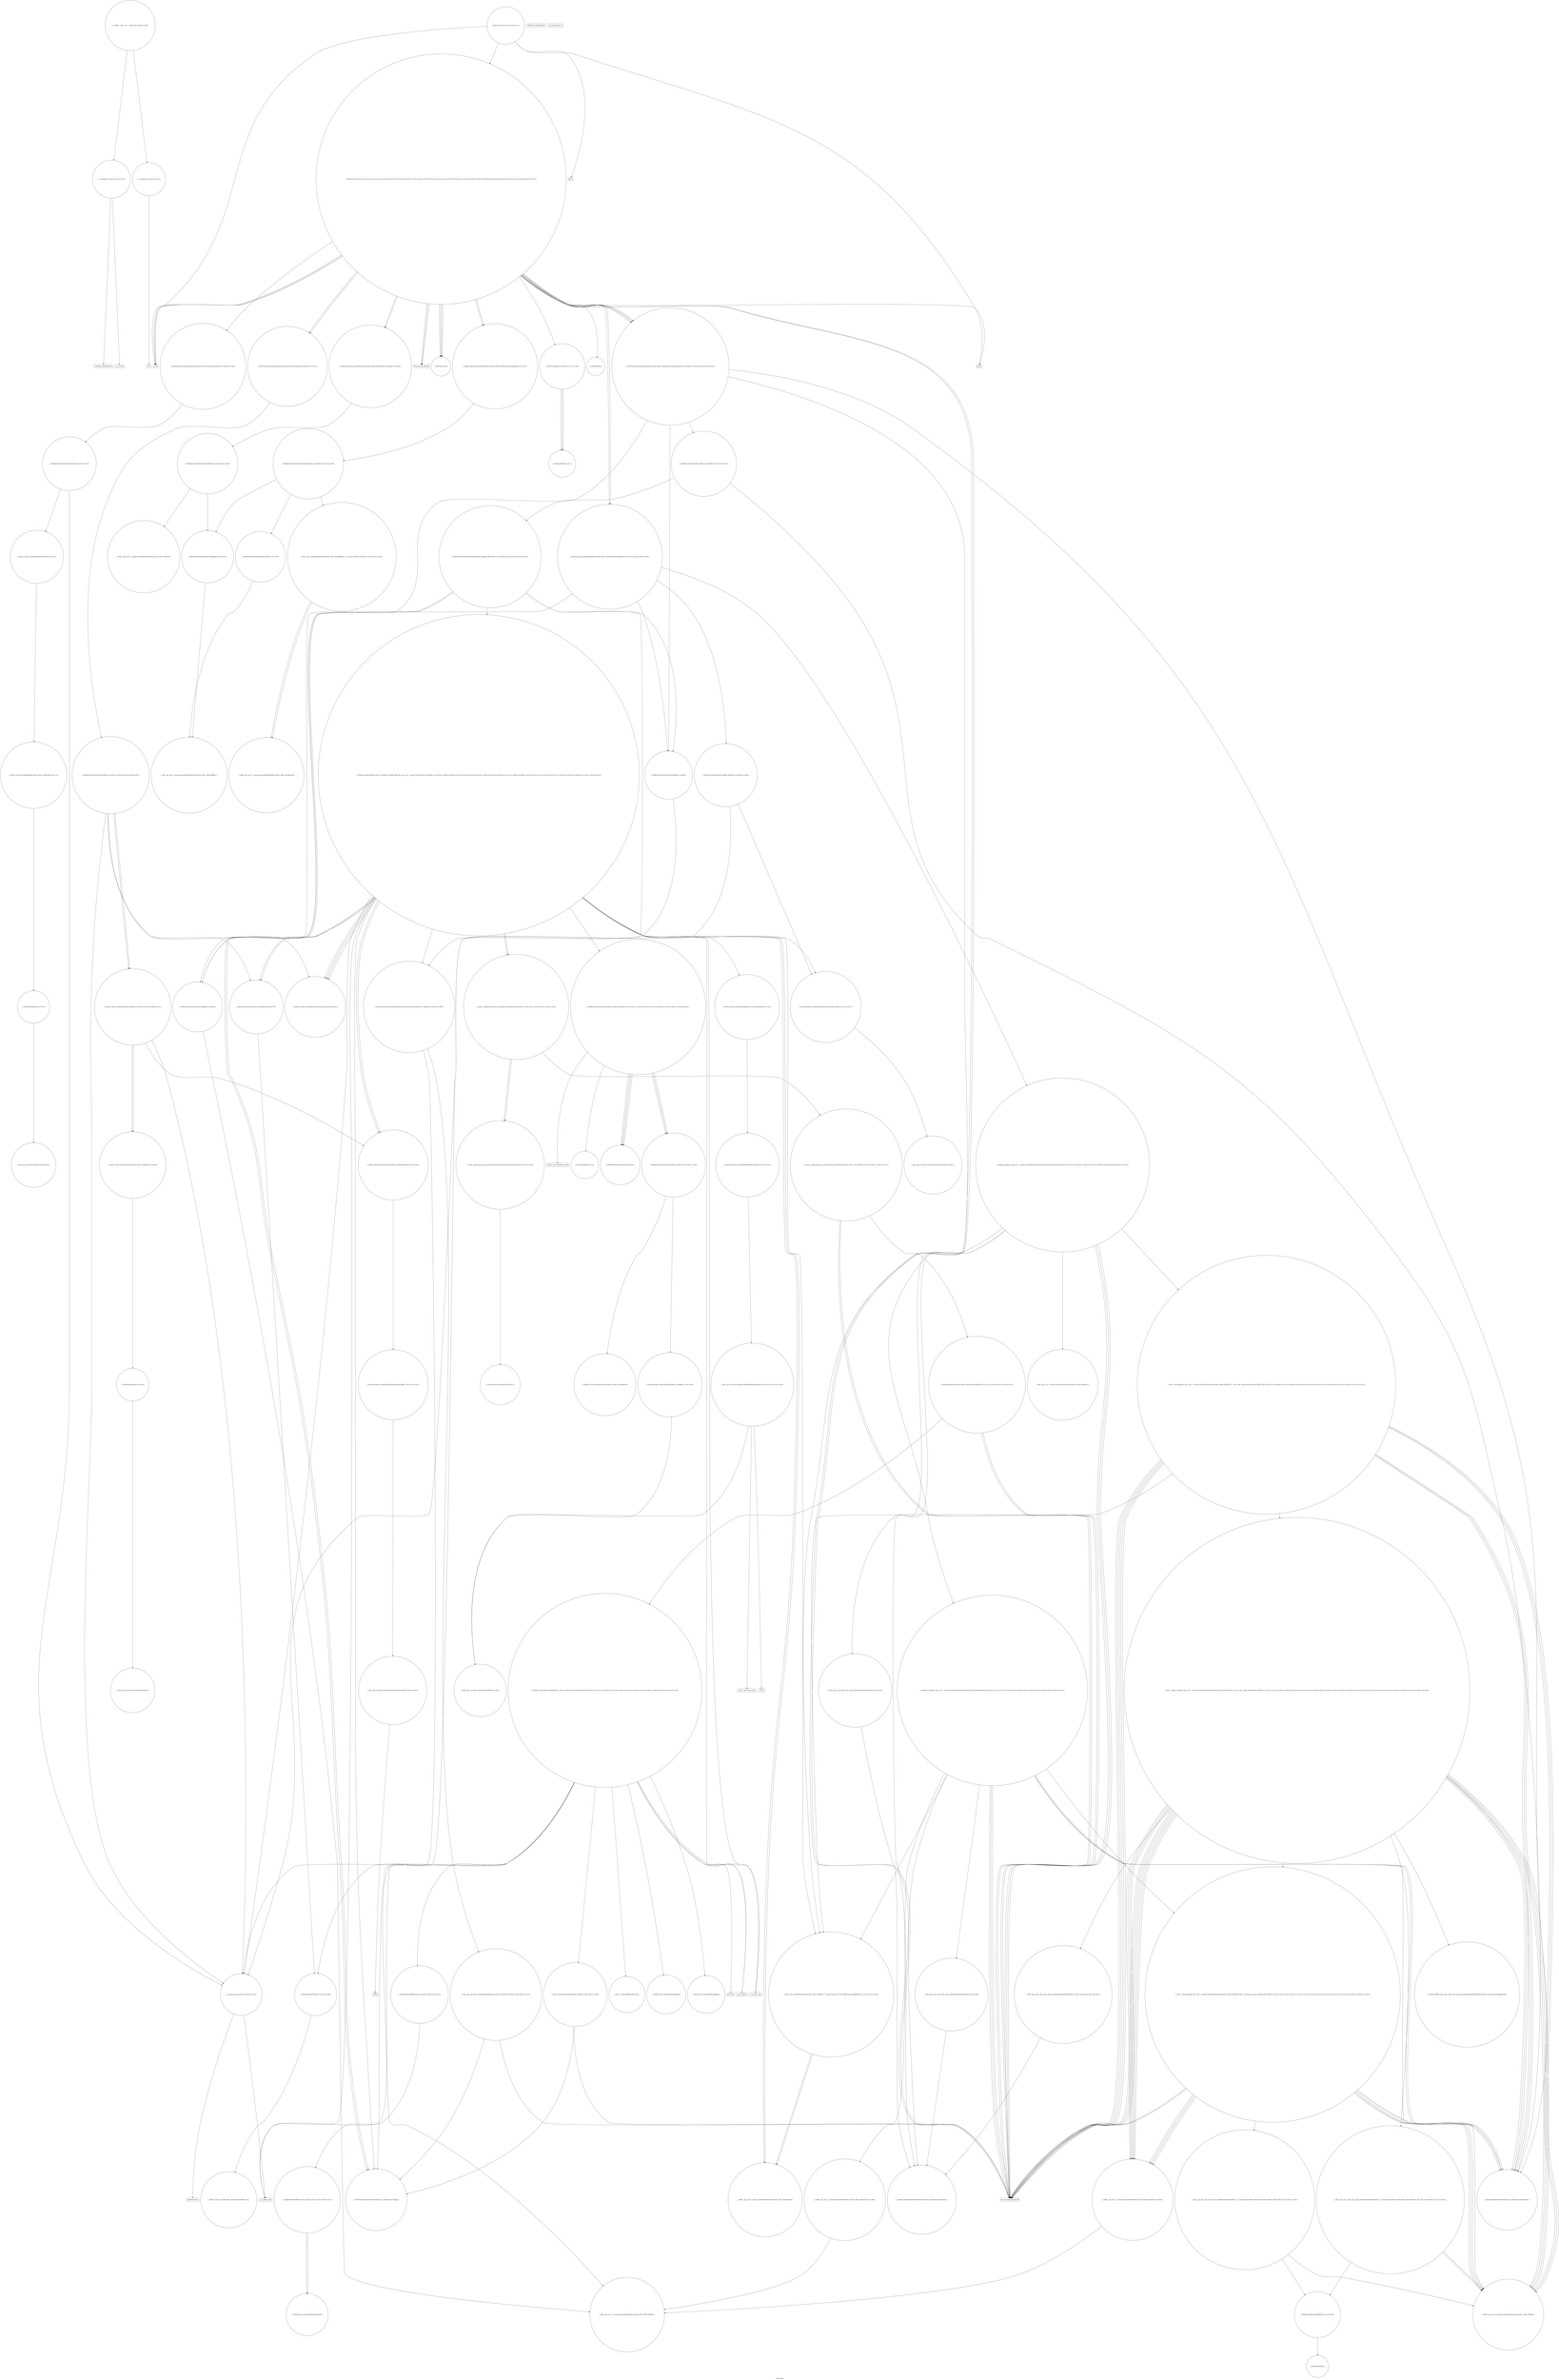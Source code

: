 digraph "Call Graph" {
	label="Call Graph";

	Node0x563e91c72c70 [shape=record,shape=circle,label="{__cxx_global_var_init|{<s0>1|<s1>2}}"];
	Node0x563e91c72c70:s0 -> Node0x563e91c72cf0[color=black];
	Node0x563e91c72c70:s1 -> Node0x563e91f3ff70[color=black];
	Node0x563e91f43b10 [shape=record,shape=circle,label="{_ZNK9__gnu_cxx17__normal_iteratorIP5StateSt6vectorIS1_SaIS1_EEEmiEl|{<s0>169}}"];
	Node0x563e91f43b10:s0 -> Node0x563e91f43c90[color=black];
	Node0x563e91f40170 [shape=record,shape=Mrecord,label="{scanf}"];
	Node0x563e91f41670 [shape=record,shape=circle,label="{_ZNK5StateltERKS_}"];
	Node0x563e91f404f0 [shape=record,shape=Mrecord,label="{llvm.memset.p0i8.i64}"];
	Node0x563e91f419f0 [shape=record,shape=circle,label="{_ZNKSt6vectorI5StateSaIS0_EE5frontEv|{<s0>193|<s1>194}}"];
	Node0x563e91f419f0:s0 -> Node0x563e91f417f0[color=black];
	Node0x563e91f419f0:s1 -> Node0x563e91f41a70[color=black];
	Node0x563e91f40870 [shape=record,shape=Mrecord,label="{llvm.memcpy.p0i8.p0i8.i64}"];
	Node0x563e91f41d70 [shape=record,shape=circle,label="{_ZSt13__adjust_heapIN9__gnu_cxx17__normal_iteratorIP5StateSt6vectorIS2_SaIS2_EEEElS2_NS0_5__ops15_Iter_comp_iterISt4lessIS2_EEEEvT_T0_SE_T1_T2_|{<s0>219|<s1>220|<s2>221|<s3>222|<s4>223|<s5>224|<s6>225|<s7>226|<s8>227|<s9>228|<s10>229|<s11>230|<s12>231|<s13>232|<s14>233|<s15>234|<s16>235|<s17>236|<s18>237|<s19>238|<s20>239}}"];
	Node0x563e91f41d70:s0 -> Node0x563e91f43d90[color=black];
	Node0x563e91f41d70:s1 -> Node0x563e91f43d90[color=black];
	Node0x563e91f41d70:s2 -> Node0x563e91f41df0[color=black];
	Node0x563e91f41d70:s3 -> Node0x563e91f43d90[color=black];
	Node0x563e91f41d70:s4 -> Node0x563e91f43b90[color=black];
	Node0x563e91f41d70:s5 -> Node0x563e91f414f0[color=black];
	Node0x563e91f41d70:s6 -> Node0x563e91f43d90[color=black];
	Node0x563e91f41d70:s7 -> Node0x563e91f43b90[color=black];
	Node0x563e91f41d70:s8 -> Node0x563e91f40870[color=black];
	Node0x563e91f41d70:s9 -> Node0x563e91f43d90[color=black];
	Node0x563e91f41d70:s10 -> Node0x563e91f43b90[color=black];
	Node0x563e91f41d70:s11 -> Node0x563e91f414f0[color=black];
	Node0x563e91f41d70:s12 -> Node0x563e91f43d90[color=black];
	Node0x563e91f41d70:s13 -> Node0x563e91f43b90[color=black];
	Node0x563e91f41d70:s14 -> Node0x563e91f40870[color=black];
	Node0x563e91f41d70:s15 -> Node0x563e91f41e70[color=black];
	Node0x563e91f41d70:s16 -> Node0x563e91f41ef0[color=black];
	Node0x563e91f41d70:s17 -> Node0x563e91f40870[color=black];
	Node0x563e91f41d70:s18 -> Node0x563e91f414f0[color=black];
	Node0x563e91f41d70:s19 -> Node0x563e91f40870[color=black];
	Node0x563e91f41d70:s20 -> Node0x563e91f43c10[color=black];
	Node0x563e91f40bf0 [shape=record,shape=circle,label="{__clang_call_terminate|{<s0>62|<s1>63}}"];
	Node0x563e91f40bf0:s0 -> Node0x563e91f40c70[color=black];
	Node0x563e91f40bf0:s1 -> Node0x563e91f40cf0[color=black];
	Node0x563e91f40f70 [shape=record,shape=circle,label="{_ZNSt16allocator_traitsISaI5StateEE10deallocateERS1_PS0_m|{<s0>67}}"];
	Node0x563e91f40f70:s0 -> Node0x563e91f40ff0[color=black];
	Node0x563e91f412f0 [shape=record,shape=circle,label="{_ZNSt12_Vector_baseI5StateSaIS0_EE12_Vector_implC2Ev|{<s0>73}}"];
	Node0x563e91f412f0:s0 -> Node0x563e91f41370[color=black];
	Node0x563e91f42690 [shape=record,shape=circle,label="{_ZNSt6vectorI5StateSaIS0_EE3endEv|{<s0>89}}"];
	Node0x563e91f42690:s0 -> Node0x563e91f43c90[color=black];
	Node0x563e91f42a10 [shape=record,shape=circle,label="{_ZN9__gnu_cxxmiIP5StateSt6vectorIS1_SaIS1_EEEENS_17__normal_iteratorIT_T0_E15difference_typeERKS9_SC_|{<s0>131|<s1>132}}"];
	Node0x563e91f42a10:s0 -> Node0x563e91f42b90[color=black];
	Node0x563e91f42a10:s1 -> Node0x563e91f42b90[color=black];
	Node0x563e91f42d90 [shape=record,shape=circle,label="{_ZNKSt6vectorI5StateSaIS0_EE8max_sizeEv|{<s0>138|<s1>139}}"];
	Node0x563e91f42d90:s0 -> Node0x563e91f43010[color=black];
	Node0x563e91f42d90:s1 -> Node0x563e91f42f90[color=black];
	Node0x563e91f43110 [shape=record,shape=circle,label="{_ZNSt16allocator_traitsISaI5StateEE8allocateERS1_m|{<s0>141}}"];
	Node0x563e91f43110:s0 -> Node0x563e91f43190[color=black];
	Node0x563e91f43490 [shape=record,shape=circle,label="{_ZNSt20__uninitialized_copyILb0EE13__uninit_copyISt13move_iteratorIP5StateES4_EET0_T_S7_S6_|{<s0>152|<s1>153|<s2>154|<s3>155|<s4>156|<s5>157|<s6>158|<s7>159|<s8>160|<s9>161|<s10>162}}"];
	Node0x563e91f43490:s0 -> Node0x563e91f43510[color=black];
	Node0x563e91f43490:s1 -> Node0x563e91f43610[color=black];
	Node0x563e91f43490:s2 -> Node0x563e91f43690[color=black];
	Node0x563e91f43490:s3 -> Node0x563e91f43590[color=black];
	Node0x563e91f43490:s4 -> Node0x563e91f43710[color=black];
	Node0x563e91f43490:s5 -> Node0x563e91f40c70[color=black];
	Node0x563e91f43490:s6 -> Node0x563e91f40d70[color=black];
	Node0x563e91f43490:s7 -> Node0x563e91f42c90[color=black];
	Node0x563e91f43490:s8 -> Node0x563e91f42d10[color=black];
	Node0x563e91f43490:s9 -> Node0x563e91f43790[color=black];
	Node0x563e91f43490:s10 -> Node0x563e91f40bf0[color=black];
	Node0x563e91f43810 [shape=record,shape=circle,label="{_ZSteqIP5StateEbRKSt13move_iteratorIT_ES6_|{<s0>166|<s1>167}}"];
	Node0x563e91f43810:s0 -> Node0x563e91f43890[color=black];
	Node0x563e91f43810:s1 -> Node0x563e91f43890[color=black];
	Node0x563e91c72cf0 [shape=record,shape=Mrecord,label="{_ZNSt8ios_base4InitC1Ev}"];
	Node0x563e91f43b90 [shape=record,shape=circle,label="{_ZNK9__gnu_cxx17__normal_iteratorIP5StateSt6vectorIS1_SaIS1_EEEdeEv}"];
	Node0x563e91f401f0 [shape=record,shape=Mrecord,label="{fgets}"];
	Node0x563e91f416f0 [shape=record,shape=circle,label="{_ZNKSt6vectorI5StateSaIS0_EE5emptyEv|{<s0>186|<s1>187|<s2>188}}"];
	Node0x563e91f416f0:s0 -> Node0x563e91f417f0[color=black];
	Node0x563e91f416f0:s1 -> Node0x563e91f41870[color=black];
	Node0x563e91f416f0:s2 -> Node0x563e91f41770[color=black];
	Node0x563e91f40570 [shape=record,shape=circle,label="{_ZNSt14priority_queueI5StateSt6vectorIS0_SaIS0_EESt4lessIS0_EEC2IS3_vEEv|{<s0>39}}"];
	Node0x563e91f40570:s0 -> Node0x563e91f411f0[color=black];
	Node0x563e91f41a70 [shape=record,shape=circle,label="{_ZNK9__gnu_cxx17__normal_iteratorIPK5StateSt6vectorIS1_SaIS1_EEEdeEv}"];
	Node0x563e91f408f0 [shape=record,shape=circle,label="{_ZNSt14priority_queueI5StateSt6vectorIS0_SaIS0_EESt4lessIS0_EE3popEv|{<s0>47|<s1>48|<s2>49|<s3>50}}"];
	Node0x563e91f408f0:s0 -> Node0x563e91f42610[color=black];
	Node0x563e91f408f0:s1 -> Node0x563e91f42690[color=black];
	Node0x563e91f408f0:s2 -> Node0x563e91f41af0[color=black];
	Node0x563e91f408f0:s3 -> Node0x563e91f41b70[color=black];
	Node0x563e91f41df0 [shape=record,shape=circle,label="{_ZN9__gnu_cxx5__ops15_Iter_comp_iterISt4lessI5StateEEclINS_17__normal_iteratorIPS3_St6vectorIS3_SaIS3_EEEESC_EEbT_T0_|{<s0>240|<s1>241|<s2>242}}"];
	Node0x563e91f41df0:s0 -> Node0x563e91f43b90[color=black];
	Node0x563e91f41df0:s1 -> Node0x563e91f43b90[color=black];
	Node0x563e91f41df0:s2 -> Node0x563e91f415f0[color=black];
	Node0x563e91f40c70 [shape=record,shape=Mrecord,label="{__cxa_begin_catch}"];
	Node0x563e91f40ff0 [shape=record,shape=circle,label="{_ZN9__gnu_cxx13new_allocatorI5StateE10deallocateEPS1_m|{<s0>68}}"];
	Node0x563e91f40ff0:s0 -> Node0x563e91f41070[color=black];
	Node0x563e91f41370 [shape=record,shape=circle,label="{_ZNSaI5StateEC2Ev|{<s0>74}}"];
	Node0x563e91f41370:s0 -> Node0x563e91f413f0[color=black];
	Node0x563e91f42710 [shape=record,shape=circle,label="{_ZNSt6vectorI5StateSaIS0_EE12emplace_backIJS0_EEEvDpOT_|{<s0>90|<s1>91|<s2>92|<s3>93|<s4>94}}"];
	Node0x563e91f42710:s0 -> Node0x563e91f42810[color=black];
	Node0x563e91f42710:s1 -> Node0x563e91f42790[color=black];
	Node0x563e91f42710:s2 -> Node0x563e91f42690[color=black];
	Node0x563e91f42710:s3 -> Node0x563e91f42810[color=black];
	Node0x563e91f42710:s4 -> Node0x563e91f42890[color=black];
	Node0x563e91f42a90 [shape=record,shape=circle,label="{_ZNSt12_Vector_baseI5StateSaIS0_EE11_M_allocateEm|{<s0>133}}"];
	Node0x563e91f42a90:s0 -> Node0x563e91f43110[color=black];
	Node0x563e91f42e10 [shape=record,shape=circle,label="{_ZNKSt6vectorI5StateSaIS0_EE4sizeEv}"];
	Node0x563e91f43190 [shape=record,shape=circle,label="{_ZN9__gnu_cxx13new_allocatorI5StateE8allocateEmPKv|{<s0>142|<s1>143|<s2>144}}"];
	Node0x563e91f43190:s0 -> Node0x563e91f43090[color=black];
	Node0x563e91f43190:s1 -> Node0x563e91f43210[color=black];
	Node0x563e91f43190:s2 -> Node0x563e91f43290[color=black];
	Node0x563e91f43510 [shape=record,shape=circle,label="{_ZStneIP5StateEbRKSt13move_iteratorIT_ES6_|{<s0>163}}"];
	Node0x563e91f43510:s0 -> Node0x563e91f43810[color=black];
	Node0x563e91f43890 [shape=record,shape=circle,label="{_ZNKSt13move_iteratorIP5StateE4baseEv}"];
	Node0x563e91f3fef0 [shape=record,shape=Mrecord,label="{_ZNSt8ios_base4InitD1Ev}"];
	Node0x563e91f43c10 [shape=record,shape=circle,label="{_ZSt11__push_heapIN9__gnu_cxx17__normal_iteratorIP5StateSt6vectorIS2_SaIS2_EEEElS2_NS0_5__ops14_Iter_comp_valISt4lessIS2_EEEEvT_T0_SE_T1_RT2_|{<s0>170|<s1>171|<s2>172|<s3>173|<s4>174|<s5>175|<s6>176|<s7>177|<s8>178|<s9>179|<s10>180|<s11>181}}"];
	Node0x563e91f43c10:s0 -> Node0x563e91f43d90[color=black];
	Node0x563e91f43c10:s1 -> Node0x563e91f43d10[color=black];
	Node0x563e91f43c10:s2 -> Node0x563e91f43d90[color=black];
	Node0x563e91f43c10:s3 -> Node0x563e91f43b90[color=black];
	Node0x563e91f43c10:s4 -> Node0x563e91f414f0[color=black];
	Node0x563e91f43c10:s5 -> Node0x563e91f43d90[color=black];
	Node0x563e91f43c10:s6 -> Node0x563e91f43b90[color=black];
	Node0x563e91f43c10:s7 -> Node0x563e91f40870[color=black];
	Node0x563e91f43c10:s8 -> Node0x563e91f414f0[color=black];
	Node0x563e91f43c10:s9 -> Node0x563e91f43d90[color=black];
	Node0x563e91f43c10:s10 -> Node0x563e91f43b90[color=black];
	Node0x563e91f43c10:s11 -> Node0x563e91f40870[color=black];
	Node0x563e91f40270 [shape=record,shape=Mrecord,label="{printf}"];
	Node0x563e91f41770 [shape=record,shape=circle,label="{_ZN9__gnu_cxxeqIPK5StateSt6vectorIS1_SaIS1_EEEEbRKNS_17__normal_iteratorIT_T0_EESC_|{<s0>189|<s1>190}}"];
	Node0x563e91f41770:s0 -> Node0x563e91f418f0[color=black];
	Node0x563e91f41770:s1 -> Node0x563e91f418f0[color=black];
	Node0x563e91f405f0 [shape=record,shape=circle,label="{_ZNSt14priority_queueI5StateSt6vectorIS0_SaIS0_EESt4lessIS0_EE4pushEOS0_|{<s0>40|<s1>41|<s2>42|<s3>43|<s4>44}}"];
	Node0x563e91f405f0:s0 -> Node0x563e91f414f0[color=black];
	Node0x563e91f405f0:s1 -> Node0x563e91f41470[color=black];
	Node0x563e91f405f0:s2 -> Node0x563e91f42610[color=black];
	Node0x563e91f405f0:s3 -> Node0x563e91f42690[color=black];
	Node0x563e91f405f0:s4 -> Node0x563e91f41570[color=black];
	Node0x563e91f41af0 [shape=record,shape=circle,label="{_ZSt8pop_heapIN9__gnu_cxx17__normal_iteratorIP5StateSt6vectorIS2_SaIS2_EEEESt4lessIS2_EEvT_SA_T0_|{<s0>195|<s1>196|<s2>197|<s3>198|<s4>199|<s5>200|<s6>201|<s7>202}}"];
	Node0x563e91f41af0:s0 -> Node0x563e91f42a10[color=black];
	Node0x563e91f41af0:s1 -> Node0x563e91f43a10[color=black];
	Node0x563e91f41af0:s2 -> Node0x563e91f41bf0[color=black];
	Node0x563e91f41af0:s3 -> Node0x563e91f41c70[color=black];
	Node0x563e91f41af0:s4 -> Node0x563e91f40870[color=black];
	Node0x563e91f41af0:s5 -> Node0x563e91f40870[color=black];
	Node0x563e91f41af0:s6 -> Node0x563e91f40870[color=black];
	Node0x563e91f41af0:s7 -> Node0x563e91f41cf0[color=black];
	Node0x563e91f40970 [shape=record,shape=circle,label="{_ZNSt14priority_queueI5StateSt6vectorIS0_SaIS0_EESt4lessIS0_EED2Ev|{<s0>51}}"];
	Node0x563e91f40970:s0 -> Node0x563e91f409f0[color=black];
	Node0x563e91f41e70 [shape=record,shape=circle,label="{_ZSt4moveIRN9__gnu_cxx5__ops15_Iter_comp_iterISt4lessI5StateEEEEONSt16remove_referenceIT_E4typeEOS9_}"];
	Node0x563e91f40cf0 [shape=record,shape=Mrecord,label="{_ZSt9terminatev}"];
	Node0x563e91f41070 [shape=record,shape=Mrecord,label="{_ZdlPv}"];
	Node0x563e91f413f0 [shape=record,shape=circle,label="{_ZN9__gnu_cxx13new_allocatorI5StateEC2Ev}"];
	Node0x563e91f42790 [shape=record,shape=circle,label="{_ZNSt16allocator_traitsISaI5StateEE9constructIS0_JS0_EEEvRS1_PT_DpOT0_|{<s0>95|<s1>96}}"];
	Node0x563e91f42790:s0 -> Node0x563e91f42810[color=black];
	Node0x563e91f42790:s1 -> Node0x563e91f42910[color=black];
	Node0x563e91f42b10 [shape=record,shape=circle,label="{_ZSt34__uninitialized_move_if_noexcept_aIP5StateS1_SaIS0_EET0_T_S4_S3_RT1_|{<s0>134|<s1>135|<s2>136}}"];
	Node0x563e91f42b10:s0 -> Node0x563e91f43390[color=black];
	Node0x563e91f42b10:s1 -> Node0x563e91f43390[color=black];
	Node0x563e91f42b10:s2 -> Node0x563e91f43310[color=black];
	Node0x563e91f42e90 [shape=record,shape=Mrecord,label="{_ZSt20__throw_length_errorPKc}"];
	Node0x563e91f43210 [shape=record,shape=Mrecord,label="{_ZSt17__throw_bad_allocv}"];
	Node0x563e91f43590 [shape=record,shape=circle,label="{_ZSt10_ConstructI5StateJS0_EEvPT_DpOT0_|{<s0>164|<s1>165}}"];
	Node0x563e91f43590:s0 -> Node0x563e91f42810[color=black];
	Node0x563e91f43590:s1 -> Node0x563e91f40870[color=black];
	Node0x563e91f43910 [shape=record,shape=circle,label="{_ZNSt13move_iteratorIP5StateEC2ES1_}"];
	Node0x563e91f3ff70 [shape=record,shape=Mrecord,label="{__cxa_atexit}"];
	Node0x563e91f43c90 [shape=record,shape=circle,label="{_ZN9__gnu_cxx17__normal_iteratorIP5StateSt6vectorIS1_SaIS1_EEEC2ERKS2_}"];
	Node0x563e91f402f0 [shape=record,shape=circle,label="{_Z5solvev|{<s0>8|<s1>9|<s2>10|<s3>11|<s4>12|<s5>13|<s6>14|<s7>15|<s8>16|<s9>17|<s10>18|<s11>19|<s12>20|<s13>21|<s14>22|<s15>23|<s16>24|<s17>25|<s18>26|<s19>27|<s20>28|<s21>29|<s22>30|<s23>31|<s24>32|<s25>33|<s26>34|<s27>35}}"];
	Node0x563e91f402f0:s0 -> Node0x563e91f404f0[color=black];
	Node0x563e91f402f0:s1 -> Node0x563e91f404f0[color=black];
	Node0x563e91f402f0:s2 -> Node0x563e91f40170[color=black];
	Node0x563e91f402f0:s3 -> Node0x563e91f40170[color=black];
	Node0x563e91f402f0:s4 -> Node0x563e91f40170[color=black];
	Node0x563e91f402f0:s5 -> Node0x563e91f40570[color=black];
	Node0x563e91f402f0:s6 -> Node0x563e91f40670[color=black];
	Node0x563e91f402f0:s7 -> Node0x563e91f405f0[color=black];
	Node0x563e91f402f0:s8 -> Node0x563e91f40770[color=black];
	Node0x563e91f402f0:s9 -> Node0x563e91f407f0[color=black];
	Node0x563e91f402f0:s10 -> Node0x563e91f40870[color=black];
	Node0x563e91f402f0:s11 -> Node0x563e91f408f0[color=black];
	Node0x563e91f402f0:s12 -> Node0x563e91f40970[color=black];
	Node0x563e91f402f0:s13 -> Node0x563e91f40370[color=black];
	Node0x563e91f402f0:s14 -> Node0x563e91f40670[color=black];
	Node0x563e91f402f0:s15 -> Node0x563e91f405f0[color=black];
	Node0x563e91f402f0:s16 -> Node0x563e91f40670[color=black];
	Node0x563e91f402f0:s17 -> Node0x563e91f405f0[color=black];
	Node0x563e91f402f0:s18 -> Node0x563e91f404f0[color=black];
	Node0x563e91f402f0:s19 -> Node0x563e91f40770[color=black];
	Node0x563e91f402f0:s20 -> Node0x563e91f407f0[color=black];
	Node0x563e91f402f0:s21 -> Node0x563e91f40870[color=black];
	Node0x563e91f402f0:s22 -> Node0x563e91f408f0[color=black];
	Node0x563e91f402f0:s23 -> Node0x563e91f403f0[color=black];
	Node0x563e91f402f0:s24 -> Node0x563e91f40670[color=black];
	Node0x563e91f402f0:s25 -> Node0x563e91f405f0[color=black];
	Node0x563e91f402f0:s26 -> Node0x563e91f40270[color=black];
	Node0x563e91f402f0:s27 -> Node0x563e91f40970[color=black];
	Node0x563e91f417f0 [shape=record,shape=circle,label="{_ZNKSt6vectorI5StateSaIS0_EE5beginEv|{<s0>191}}"];
	Node0x563e91f417f0:s0 -> Node0x563e91f41970[color=black];
	Node0x563e91f40670 [shape=record,shape=circle,label="{_ZN5StateC2Eiix}"];
	Node0x563e91f41b70 [shape=record,shape=circle,label="{_ZNSt6vectorI5StateSaIS0_EE8pop_backEv|{<s0>203|<s1>204}}"];
	Node0x563e91f41b70:s0 -> Node0x563e91f42c10[color=black];
	Node0x563e91f41b70:s1 -> Node0x563e91f40bf0[color=black];
	Node0x563e91f409f0 [shape=record,shape=circle,label="{_ZNSt6vectorI5StateSaIS0_EED2Ev|{<s0>52|<s1>53|<s2>54|<s3>55|<s4>56}}"];
	Node0x563e91f409f0:s0 -> Node0x563e91f40af0[color=black];
	Node0x563e91f409f0:s1 -> Node0x563e91f40a70[color=black];
	Node0x563e91f409f0:s2 -> Node0x563e91f40b70[color=black];
	Node0x563e91f409f0:s3 -> Node0x563e91f40b70[color=black];
	Node0x563e91f409f0:s4 -> Node0x563e91f40bf0[color=black];
	Node0x563e91f41ef0 [shape=record,shape=circle,label="{_ZN9__gnu_cxx5__ops14_Iter_comp_valISt4lessI5StateEEC2EONS0_15_Iter_comp_iterIS4_EE|{<s0>243}}"];
	Node0x563e91f41ef0:s0 -> Node0x563e91f43a10[color=black];
	Node0x563e91f40d70 [shape=record,shape=circle,label="{_ZSt8_DestroyIP5StateEvT_S2_|{<s0>64}}"];
	Node0x563e91f40d70:s0 -> Node0x563e91f40df0[color=black];
	Node0x563e91f410f0 [shape=record,shape=circle,label="{_ZNSaI5StateED2Ev|{<s0>69}}"];
	Node0x563e91f410f0:s0 -> Node0x563e91f41170[color=black];
	Node0x563e91f41470 [shape=record,shape=circle,label="{_ZNSt6vectorI5StateSaIS0_EE9push_backEOS0_|{<s0>75|<s1>76}}"];
	Node0x563e91f41470:s0 -> Node0x563e91f414f0[color=black];
	Node0x563e91f41470:s1 -> Node0x563e91f42710[color=black];
	Node0x563e91f42810 [shape=record,shape=circle,label="{_ZSt7forwardI5StateEOT_RNSt16remove_referenceIS1_E4typeE}"];
	Node0x563e91f42b90 [shape=record,shape=circle,label="{_ZNK9__gnu_cxx17__normal_iteratorIP5StateSt6vectorIS1_SaIS1_EEE4baseEv}"];
	Node0x563e91f42f10 [shape=record,shape=circle,label="{_ZSt3maxImERKT_S2_S2_}"];
	Node0x563e91f43290 [shape=record,shape=Mrecord,label="{_Znwm}"];
	Node0x563e91f43610 [shape=record,shape=circle,label="{_ZSt11__addressofI5StateEPT_RS1_}"];
	Node0x563e91f43990 [shape=record,shape=circle,label="{_ZN9__gnu_cxx13new_allocatorI5StateE7destroyIS1_EEvPT_}"];
	Node0x563e91f3fff0 [shape=record,shape=circle,label="{__cxx_global_var_init.1|{<s0>3}}"];
	Node0x563e91f3fff0:s0 -> Node0x563e91f40070[color=black];
	Node0x563e91f43d10 [shape=record,shape=circle,label="{_ZN9__gnu_cxx5__ops14_Iter_comp_valISt4lessI5StateEEclINS_17__normal_iteratorIPS3_St6vectorIS3_SaIS3_EEEES3_EEbT_RT0_|{<s0>182|<s1>183}}"];
	Node0x563e91f43d10:s0 -> Node0x563e91f43b90[color=black];
	Node0x563e91f43d10:s1 -> Node0x563e91f415f0[color=black];
	Node0x563e91f40370 [shape=record,shape=circle,label="{_Z8NeedWaitiiii}"];
	Node0x563e91f41870 [shape=record,shape=circle,label="{_ZNKSt6vectorI5StateSaIS0_EE3endEv|{<s0>192}}"];
	Node0x563e91f41870:s0 -> Node0x563e91f41970[color=black];
	Node0x563e91f406f0 [shape=record,shape=Mrecord,label="{__gxx_personality_v0}"];
	Node0x563e91f41bf0 [shape=record,shape=circle,label="{_ZN9__gnu_cxx5__ops15_Iter_comp_iterISt4lessI5StateEEC2ES4_|{<s0>205}}"];
	Node0x563e91f41bf0:s0 -> Node0x563e91f43a10[color=black];
	Node0x563e91f40a70 [shape=record,shape=circle,label="{_ZSt8_DestroyIP5StateS0_EvT_S2_RSaIT0_E|{<s0>57}}"];
	Node0x563e91f40a70:s0 -> Node0x563e91f40d70[color=black];
	Node0x563e91f41f70 [shape=record,shape=circle,label="{_GLOBAL__sub_I_cos_1_1.cpp|{<s0>244|<s1>245}}"];
	Node0x563e91f41f70:s0 -> Node0x563e91c72c70[color=black];
	Node0x563e91f41f70:s1 -> Node0x563e91f3fff0[color=black];
	Node0x563e91f40df0 [shape=record,shape=circle,label="{_ZNSt12_Destroy_auxILb1EE9__destroyIP5StateEEvT_S4_}"];
	Node0x563e91f41170 [shape=record,shape=circle,label="{_ZN9__gnu_cxx13new_allocatorI5StateED2Ev}"];
	Node0x563e91f414f0 [shape=record,shape=circle,label="{_ZSt4moveIR5StateEONSt16remove_referenceIT_E4typeEOS3_}"];
	Node0x563e91f42890 [shape=record,shape=circle,label="{_ZNSt6vectorI5StateSaIS0_EE17_M_realloc_insertIJS0_EEEvN9__gnu_cxx17__normal_iteratorIPS0_S2_EEDpOT_|{<s0>97|<s1>98|<s2>99|<s3>100|<s4>101|<s5>102|<s6>103|<s7>104|<s8>105|<s9>106|<s10>107|<s11>108|<s12>109|<s13>110|<s14>111|<s15>112|<s16>113|<s17>114|<s18>115|<s19>116|<s20>117|<s21>118|<s22>119}}"];
	Node0x563e91f42890:s0 -> Node0x563e91f42990[color=black];
	Node0x563e91f42890:s1 -> Node0x563e91f42610[color=black];
	Node0x563e91f42890:s2 -> Node0x563e91f42a10[color=black];
	Node0x563e91f42890:s3 -> Node0x563e91f42a90[color=black];
	Node0x563e91f42890:s4 -> Node0x563e91f42810[color=black];
	Node0x563e91f42890:s5 -> Node0x563e91f42790[color=black];
	Node0x563e91f42890:s6 -> Node0x563e91f42b90[color=black];
	Node0x563e91f42890:s7 -> Node0x563e91f40af0[color=black];
	Node0x563e91f42890:s8 -> Node0x563e91f42b10[color=black];
	Node0x563e91f42890:s9 -> Node0x563e91f42b90[color=black];
	Node0x563e91f42890:s10 -> Node0x563e91f40af0[color=black];
	Node0x563e91f42890:s11 -> Node0x563e91f42b10[color=black];
	Node0x563e91f42890:s12 -> Node0x563e91f40c70[color=black];
	Node0x563e91f42890:s13 -> Node0x563e91f42c10[color=black];
	Node0x563e91f42890:s14 -> Node0x563e91f42d10[color=black];
	Node0x563e91f42890:s15 -> Node0x563e91f40af0[color=black];
	Node0x563e91f42890:s16 -> Node0x563e91f40a70[color=black];
	Node0x563e91f42890:s17 -> Node0x563e91f40e70[color=black];
	Node0x563e91f42890:s18 -> Node0x563e91f42c90[color=black];
	Node0x563e91f42890:s19 -> Node0x563e91f40af0[color=black];
	Node0x563e91f42890:s20 -> Node0x563e91f40a70[color=black];
	Node0x563e91f42890:s21 -> Node0x563e91f40e70[color=black];
	Node0x563e91f42890:s22 -> Node0x563e91f40bf0[color=black];
	Node0x563e91f42c10 [shape=record,shape=circle,label="{_ZNSt16allocator_traitsISaI5StateEE7destroyIS0_EEvRS1_PT_|{<s0>137}}"];
	Node0x563e91f42c10:s0 -> Node0x563e91f43990[color=black];
	Node0x563e91f42f90 [shape=record,shape=circle,label="{_ZNSt16allocator_traitsISaI5StateEE8max_sizeERKS1_|{<s0>140}}"];
	Node0x563e91f42f90:s0 -> Node0x563e91f43090[color=black];
	Node0x563e91f43310 [shape=record,shape=circle,label="{_ZSt22__uninitialized_copy_aISt13move_iteratorIP5StateES2_S1_ET0_T_S5_S4_RSaIT1_E|{<s0>145|<s1>146|<s2>147}}"];
	Node0x563e91f43310:s0 -> Node0x563e91f40870[color=black];
	Node0x563e91f43310:s1 -> Node0x563e91f40870[color=black];
	Node0x563e91f43310:s2 -> Node0x563e91f43410[color=black];
	Node0x563e91f43690 [shape=record,shape=circle,label="{_ZNKSt13move_iteratorIP5StateEdeEv}"];
	Node0x563e91f43a10 [shape=record,shape=circle,label="{_ZSt4moveIRSt4lessI5StateEEONSt16remove_referenceIT_E4typeEOS5_}"];
	Node0x563e91f40070 [shape=record,shape=Mrecord,label="{acos}"];
	Node0x563e91f43d90 [shape=record,shape=circle,label="{_ZNK9__gnu_cxx17__normal_iteratorIP5StateSt6vectorIS1_SaIS1_EEEplEl|{<s0>184}}"];
	Node0x563e91f43d90:s0 -> Node0x563e91f43c90[color=black];
	Node0x563e91f403f0 [shape=record,shape=circle,label="{_Z8MoveTimeiiiix|{<s0>36|<s1>37|<s2>38}}"];
	Node0x563e91f403f0:s0 -> Node0x563e91f40470[color=black];
	Node0x563e91f403f0:s1 -> Node0x563e91f40470[color=black];
	Node0x563e91f403f0:s2 -> Node0x563e91f40470[color=black];
	Node0x563e91f418f0 [shape=record,shape=circle,label="{_ZNK9__gnu_cxx17__normal_iteratorIPK5StateSt6vectorIS1_SaIS1_EEE4baseEv}"];
	Node0x563e91f40770 [shape=record,shape=circle,label="{_ZNKSt14priority_queueI5StateSt6vectorIS0_SaIS0_EESt4lessIS0_EE5emptyEv|{<s0>45}}"];
	Node0x563e91f40770:s0 -> Node0x563e91f416f0[color=black];
	Node0x563e91f41c70 [shape=record,shape=circle,label="{_ZN9__gnu_cxx17__normal_iteratorIP5StateSt6vectorIS1_SaIS1_EEEmmEv}"];
	Node0x563e91f40af0 [shape=record,shape=circle,label="{_ZNSt12_Vector_baseI5StateSaIS0_EE19_M_get_Tp_allocatorEv}"];
	Node0x563e91f40e70 [shape=record,shape=circle,label="{_ZNSt12_Vector_baseI5StateSaIS0_EE13_M_deallocateEPS0_m|{<s0>65}}"];
	Node0x563e91f40e70:s0 -> Node0x563e91f40f70[color=black];
	Node0x563e91f411f0 [shape=record,shape=circle,label="{_ZNSt6vectorI5StateSaIS0_EEC2Ev|{<s0>70|<s1>71}}"];
	Node0x563e91f411f0:s0 -> Node0x563e91f41270[color=black];
	Node0x563e91f411f0:s1 -> Node0x563e91f40bf0[color=black];
	Node0x563e91f41570 [shape=record,shape=circle,label="{_ZSt9push_heapIN9__gnu_cxx17__normal_iteratorIP5StateSt6vectorIS2_SaIS2_EEEESt4lessIS2_EEvT_SA_T0_|{<s0>77|<s1>78|<s2>79|<s3>80|<s4>81|<s5>82|<s6>83|<s7>84|<s8>85|<s9>86|<s10>87}}"];
	Node0x563e91f41570:s0 -> Node0x563e91f43a10[color=black];
	Node0x563e91f41570:s1 -> Node0x563e91f43a90[color=black];
	Node0x563e91f41570:s2 -> Node0x563e91f43b10[color=black];
	Node0x563e91f41570:s3 -> Node0x563e91f43b90[color=black];
	Node0x563e91f41570:s4 -> Node0x563e91f414f0[color=black];
	Node0x563e91f41570:s5 -> Node0x563e91f40870[color=black];
	Node0x563e91f41570:s6 -> Node0x563e91f40870[color=black];
	Node0x563e91f41570:s7 -> Node0x563e91f42a10[color=black];
	Node0x563e91f41570:s8 -> Node0x563e91f414f0[color=black];
	Node0x563e91f41570:s9 -> Node0x563e91f40870[color=black];
	Node0x563e91f41570:s10 -> Node0x563e91f43c10[color=black];
	Node0x563e91f42910 [shape=record,shape=circle,label="{_ZN9__gnu_cxx13new_allocatorI5StateE9constructIS1_JS1_EEEvPT_DpOT0_|{<s0>120|<s1>121}}"];
	Node0x563e91f42910:s0 -> Node0x563e91f42810[color=black];
	Node0x563e91f42910:s1 -> Node0x563e91f40870[color=black];
	Node0x563e91f42c90 [shape=record,shape=Mrecord,label="{__cxa_rethrow}"];
	Node0x563e91f43010 [shape=record,shape=circle,label="{_ZNKSt12_Vector_baseI5StateSaIS0_EE19_M_get_Tp_allocatorEv}"];
	Node0x563e91f43390 [shape=record,shape=circle,label="{_ZSt32__make_move_if_noexcept_iteratorI5StateSt13move_iteratorIPS0_EET0_PT_|{<s0>148}}"];
	Node0x563e91f43390:s0 -> Node0x563e91f43910[color=black];
	Node0x563e91f43710 [shape=record,shape=circle,label="{_ZNSt13move_iteratorIP5StateEppEv}"];
	Node0x563e91f43a90 [shape=record,shape=circle,label="{_ZN9__gnu_cxx5__ops14_Iter_comp_valISt4lessI5StateEEC2ES4_|{<s0>168}}"];
	Node0x563e91f43a90:s0 -> Node0x563e91f43a10[color=black];
	Node0x563e91f400f0 [shape=record,shape=circle,label="{main|{<s0>4|<s1>5|<s2>6|<s3>7}}"];
	Node0x563e91f400f0:s0 -> Node0x563e91f40170[color=black];
	Node0x563e91f400f0:s1 -> Node0x563e91f401f0[color=black];
	Node0x563e91f400f0:s2 -> Node0x563e91f40270[color=black];
	Node0x563e91f400f0:s3 -> Node0x563e91f402f0[color=black];
	Node0x563e91f415f0 [shape=record,shape=circle,label="{_ZNKSt4lessI5StateEclERKS0_S3_|{<s0>185}}"];
	Node0x563e91f415f0:s0 -> Node0x563e91f41670[color=black];
	Node0x563e91f40470 [shape=record,shape=circle,label="{_ZSt3maxIxERKT_S2_S2_}"];
	Node0x563e91f41970 [shape=record,shape=circle,label="{_ZN9__gnu_cxx17__normal_iteratorIPK5StateSt6vectorIS1_SaIS1_EEEC2ERKS3_}"];
	Node0x563e91f407f0 [shape=record,shape=circle,label="{_ZNKSt14priority_queueI5StateSt6vectorIS0_SaIS0_EESt4lessIS0_EE3topEv|{<s0>46}}"];
	Node0x563e91f407f0:s0 -> Node0x563e91f419f0[color=black];
	Node0x563e91f41cf0 [shape=record,shape=circle,label="{_ZSt10__pop_heapIN9__gnu_cxx17__normal_iteratorIP5StateSt6vectorIS2_SaIS2_EEEENS0_5__ops15_Iter_comp_iterISt4lessIS2_EEEEvT_SD_SD_RT0_|{<s0>206|<s1>207|<s2>208|<s3>209|<s4>210|<s5>211|<s6>212|<s7>213|<s8>214|<s9>215|<s10>216|<s11>217|<s12>218}}"];
	Node0x563e91f41cf0:s0 -> Node0x563e91f43b90[color=black];
	Node0x563e91f41cf0:s1 -> Node0x563e91f414f0[color=black];
	Node0x563e91f41cf0:s2 -> Node0x563e91f40870[color=black];
	Node0x563e91f41cf0:s3 -> Node0x563e91f43b90[color=black];
	Node0x563e91f41cf0:s4 -> Node0x563e91f414f0[color=black];
	Node0x563e91f41cf0:s5 -> Node0x563e91f43b90[color=black];
	Node0x563e91f41cf0:s6 -> Node0x563e91f40870[color=black];
	Node0x563e91f41cf0:s7 -> Node0x563e91f40870[color=black];
	Node0x563e91f41cf0:s8 -> Node0x563e91f42a10[color=black];
	Node0x563e91f41cf0:s9 -> Node0x563e91f414f0[color=black];
	Node0x563e91f41cf0:s10 -> Node0x563e91f40870[color=black];
	Node0x563e91f41cf0:s11 -> Node0x563e91f40870[color=black];
	Node0x563e91f41cf0:s12 -> Node0x563e91f41d70[color=black];
	Node0x563e91f40b70 [shape=record,shape=circle,label="{_ZNSt12_Vector_baseI5StateSaIS0_EED2Ev|{<s0>58|<s1>59|<s2>60|<s3>61}}"];
	Node0x563e91f40b70:s0 -> Node0x563e91f40e70[color=black];
	Node0x563e91f40b70:s1 -> Node0x563e91f40ef0[color=black];
	Node0x563e91f40b70:s2 -> Node0x563e91f40ef0[color=black];
	Node0x563e91f40b70:s3 -> Node0x563e91f40bf0[color=black];
	Node0x563e91f40ef0 [shape=record,shape=circle,label="{_ZNSt12_Vector_baseI5StateSaIS0_EE12_Vector_implD2Ev|{<s0>66}}"];
	Node0x563e91f40ef0:s0 -> Node0x563e91f410f0[color=black];
	Node0x563e91f41270 [shape=record,shape=circle,label="{_ZNSt12_Vector_baseI5StateSaIS0_EEC2Ev|{<s0>72}}"];
	Node0x563e91f41270:s0 -> Node0x563e91f412f0[color=black];
	Node0x563e91f42610 [shape=record,shape=circle,label="{_ZNSt6vectorI5StateSaIS0_EE5beginEv|{<s0>88}}"];
	Node0x563e91f42610:s0 -> Node0x563e91f43c90[color=black];
	Node0x563e91f42990 [shape=record,shape=circle,label="{_ZNKSt6vectorI5StateSaIS0_EE12_M_check_lenEmPKc|{<s0>122|<s1>123|<s2>124|<s3>125|<s4>126|<s5>127|<s6>128|<s7>129|<s8>130}}"];
	Node0x563e91f42990:s0 -> Node0x563e91f42d90[color=black];
	Node0x563e91f42990:s1 -> Node0x563e91f42e10[color=black];
	Node0x563e91f42990:s2 -> Node0x563e91f42e90[color=black];
	Node0x563e91f42990:s3 -> Node0x563e91f42e10[color=black];
	Node0x563e91f42990:s4 -> Node0x563e91f42e10[color=black];
	Node0x563e91f42990:s5 -> Node0x563e91f42f10[color=black];
	Node0x563e91f42990:s6 -> Node0x563e91f42e10[color=black];
	Node0x563e91f42990:s7 -> Node0x563e91f42d90[color=black];
	Node0x563e91f42990:s8 -> Node0x563e91f42d90[color=black];
	Node0x563e91f42d10 [shape=record,shape=Mrecord,label="{__cxa_end_catch}"];
	Node0x563e91f43090 [shape=record,shape=circle,label="{_ZNK9__gnu_cxx13new_allocatorI5StateE8max_sizeEv}"];
	Node0x563e91f43410 [shape=record,shape=circle,label="{_ZSt18uninitialized_copyISt13move_iteratorIP5StateES2_ET0_T_S5_S4_|{<s0>149|<s1>150|<s2>151}}"];
	Node0x563e91f43410:s0 -> Node0x563e91f40870[color=black];
	Node0x563e91f43410:s1 -> Node0x563e91f40870[color=black];
	Node0x563e91f43410:s2 -> Node0x563e91f43490[color=black];
	Node0x563e91f43790 [shape=record,shape=Mrecord,label="{llvm.trap}"];
}
